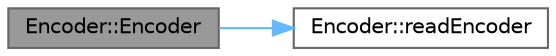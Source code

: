 digraph "Encoder::Encoder"
{
 // LATEX_PDF_SIZE
  bgcolor="transparent";
  edge [fontname=Helvetica,fontsize=10,labelfontname=Helvetica,labelfontsize=10];
  node [fontname=Helvetica,fontsize=10,shape=box,height=0.2,width=0.4];
  rankdir="LR";
  Node1 [id="Node000001",label="Encoder::Encoder",height=0.2,width=0.4,color="gray40", fillcolor="grey60", style="filled", fontcolor="black",tooltip="Constructs an Encoder object with specified pins, PPR, and utilizes the QEI class."];
  Node1 -> Node2 [id="edge1_Node000001_Node000002",color="steelblue1",style="solid",tooltip=" "];
  Node2 [id="Node000002",label="Encoder::readEncoder",height=0.2,width=0.4,color="grey40", fillcolor="white", style="filled",URL="$class_encoder.html#ae7826ac56f8825939f3c6366499102e6",tooltip="Reads encoder pulses and calculates tick rate."];
}
